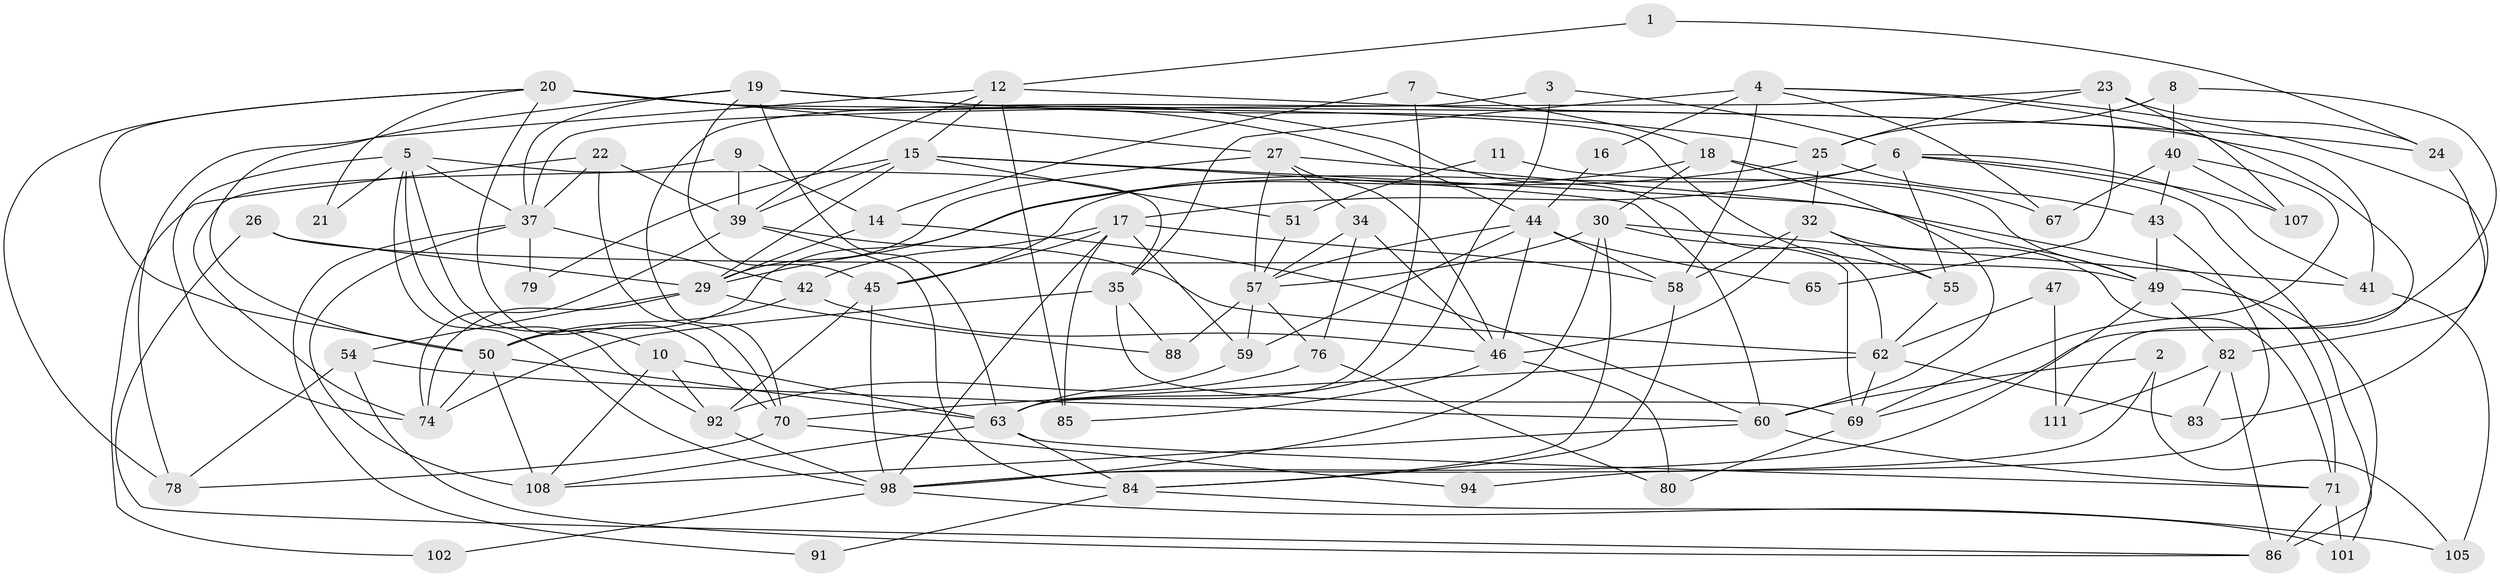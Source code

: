 // Generated by graph-tools (version 1.1) at 2025/52/02/27/25 19:52:05]
// undirected, 78 vertices, 184 edges
graph export_dot {
graph [start="1"]
  node [color=gray90,style=filled];
  1;
  2;
  3;
  4 [super="+93"];
  5 [super="+33"];
  6 [super="+87"];
  7;
  8;
  9;
  10 [super="+81"];
  11;
  12 [super="+13"];
  14;
  15 [super="+38"];
  16;
  17 [super="+52"];
  18 [super="+113"];
  19 [super="+28"];
  20 [super="+77"];
  21;
  22;
  23 [super="+31"];
  24;
  25 [super="+61"];
  26;
  27 [super="+48"];
  29 [super="+104"];
  30 [super="+89"];
  32 [super="+90"];
  34 [super="+53"];
  35 [super="+36"];
  37 [super="+97"];
  39 [super="+56"];
  40 [super="+64"];
  41;
  42;
  43;
  44 [super="+66"];
  45;
  46 [super="+112"];
  47;
  49 [super="+68"];
  50 [super="+106"];
  51;
  54;
  55;
  57 [super="+72"];
  58 [super="+73"];
  59;
  60 [super="+75"];
  62;
  63 [super="+110"];
  65;
  67;
  69;
  70 [super="+103"];
  71 [super="+100"];
  74 [super="+96"];
  76 [super="+114"];
  78;
  79;
  80;
  82 [super="+109"];
  83;
  84;
  85;
  86;
  88;
  91;
  92 [super="+95"];
  94;
  98 [super="+99"];
  101;
  102;
  105;
  107;
  108;
  111;
  1 -- 24;
  1 -- 12;
  2 -- 105;
  2 -- 98;
  2 -- 60;
  3 -- 6;
  3 -- 63;
  3 -- 70;
  4 -- 35;
  4 -- 16;
  4 -- 67;
  4 -- 83;
  4 -- 41;
  4 -- 58 [weight=2];
  5 -- 21;
  5 -- 74;
  5 -- 37;
  5 -- 35;
  5 -- 92;
  5 -- 98;
  5 -- 10;
  6 -- 86;
  6 -- 17;
  6 -- 55;
  6 -- 41;
  6 -- 107;
  6 -- 45;
  7 -- 63;
  7 -- 14;
  7 -- 18;
  8 -- 69;
  8 -- 40;
  8 -- 25;
  9 -- 74;
  9 -- 14;
  9 -- 39;
  10 -- 92;
  10 -- 108;
  10 -- 63;
  11 -- 51;
  11 -- 49;
  12 -- 85 [weight=2];
  12 -- 24;
  12 -- 39;
  12 -- 15;
  12 -- 78;
  14 -- 60;
  14 -- 29;
  15 -- 51;
  15 -- 79;
  15 -- 39;
  15 -- 71;
  15 -- 29;
  15 -- 60;
  16 -- 44 [weight=2];
  17 -- 42;
  17 -- 58;
  17 -- 45;
  17 -- 85;
  17 -- 98;
  17 -- 59;
  18 -- 30;
  18 -- 67;
  18 -- 50;
  18 -- 60;
  19 -- 45;
  19 -- 25;
  19 -- 50;
  19 -- 37;
  19 -- 111;
  19 -- 63;
  20 -- 55;
  20 -- 21;
  20 -- 62;
  20 -- 78;
  20 -- 27;
  20 -- 50;
  20 -- 70;
  20 -- 44;
  22 -- 39;
  22 -- 70;
  22 -- 102;
  22 -- 37;
  23 -- 107;
  23 -- 65;
  23 -- 24;
  23 -- 25;
  23 -- 37;
  24 -- 82;
  25 -- 32;
  25 -- 43;
  25 -- 29;
  26 -- 86;
  26 -- 49;
  26 -- 29;
  27 -- 34;
  27 -- 29;
  27 -- 46;
  27 -- 49;
  27 -- 57;
  29 -- 88;
  29 -- 74;
  29 -- 54;
  30 -- 84;
  30 -- 69;
  30 -- 41;
  30 -- 57;
  30 -- 98;
  32 -- 71;
  32 -- 55;
  32 -- 58;
  32 -- 46;
  34 -- 57;
  34 -- 76;
  34 -- 46;
  35 -- 69;
  35 -- 88;
  35 -- 74;
  37 -- 42 [weight=2];
  37 -- 79;
  37 -- 108;
  37 -- 91;
  39 -- 62;
  39 -- 84;
  39 -- 74;
  40 -- 69;
  40 -- 67;
  40 -- 107;
  40 -- 43;
  41 -- 105;
  42 -- 46;
  42 -- 50;
  43 -- 94;
  43 -- 49;
  44 -- 59;
  44 -- 46;
  44 -- 58;
  44 -- 57 [weight=2];
  44 -- 65;
  45 -- 98;
  45 -- 92;
  46 -- 85;
  46 -- 80;
  47 -- 111;
  47 -- 62;
  49 -- 82;
  49 -- 101;
  49 -- 98;
  50 -- 74;
  50 -- 108;
  50 -- 63;
  51 -- 57;
  54 -- 78;
  54 -- 60;
  54 -- 86;
  55 -- 62;
  57 -- 88 [weight=2];
  57 -- 59;
  57 -- 76;
  58 -- 84;
  59 -- 63;
  60 -- 108;
  60 -- 71;
  62 -- 69;
  62 -- 83;
  62 -- 70;
  63 -- 108;
  63 -- 71;
  63 -- 84;
  69 -- 80;
  70 -- 94;
  70 -- 78;
  71 -- 86;
  71 -- 101;
  76 -- 80;
  76 -- 92;
  82 -- 86;
  82 -- 111;
  82 -- 83;
  84 -- 101;
  84 -- 91;
  92 -- 98;
  98 -- 105;
  98 -- 102;
}
